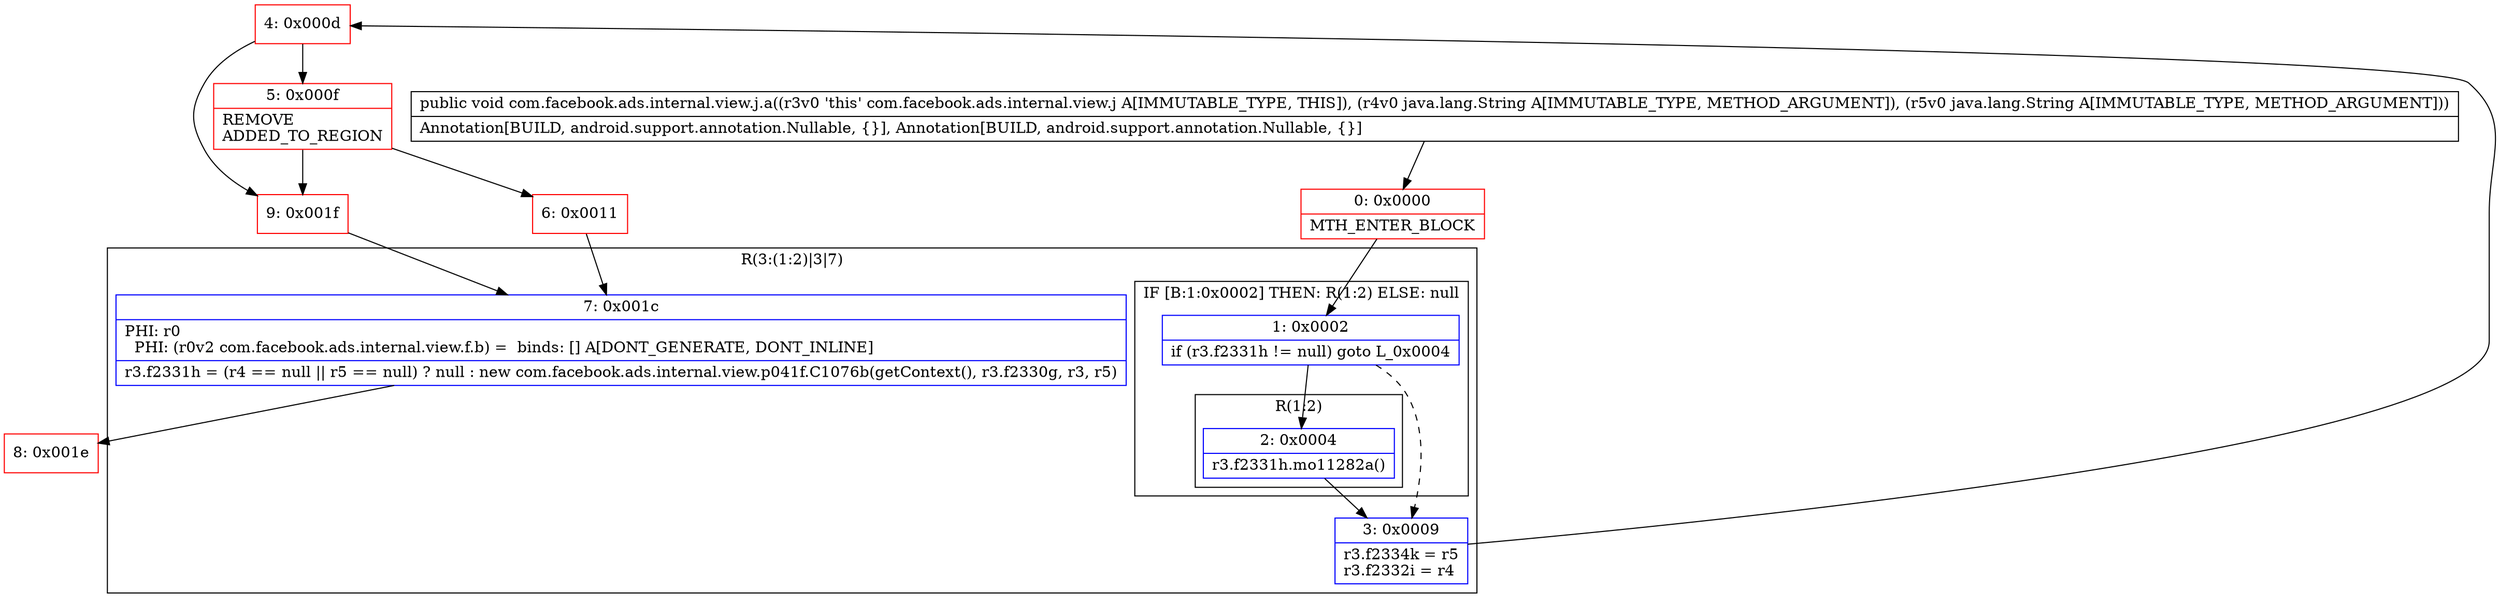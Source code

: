 digraph "CFG forcom.facebook.ads.internal.view.j.a(Ljava\/lang\/String;Ljava\/lang\/String;)V" {
subgraph cluster_Region_288053705 {
label = "R(3:(1:2)|3|7)";
node [shape=record,color=blue];
subgraph cluster_IfRegion_717491482 {
label = "IF [B:1:0x0002] THEN: R(1:2) ELSE: null";
node [shape=record,color=blue];
Node_1 [shape=record,label="{1\:\ 0x0002|if (r3.f2331h != null) goto L_0x0004\l}"];
subgraph cluster_Region_1136968875 {
label = "R(1:2)";
node [shape=record,color=blue];
Node_2 [shape=record,label="{2\:\ 0x0004|r3.f2331h.mo11282a()\l}"];
}
}
Node_3 [shape=record,label="{3\:\ 0x0009|r3.f2334k = r5\lr3.f2332i = r4\l}"];
Node_7 [shape=record,label="{7\:\ 0x001c|PHI: r0 \l  PHI: (r0v2 com.facebook.ads.internal.view.f.b) =  binds: [] A[DONT_GENERATE, DONT_INLINE]\l|r3.f2331h = (r4 == null \|\| r5 == null) ? null : new com.facebook.ads.internal.view.p041f.C1076b(getContext(), r3.f2330g, r3, r5)\l}"];
}
Node_0 [shape=record,color=red,label="{0\:\ 0x0000|MTH_ENTER_BLOCK\l}"];
Node_4 [shape=record,color=red,label="{4\:\ 0x000d}"];
Node_5 [shape=record,color=red,label="{5\:\ 0x000f|REMOVE\lADDED_TO_REGION\l}"];
Node_6 [shape=record,color=red,label="{6\:\ 0x0011}"];
Node_8 [shape=record,color=red,label="{8\:\ 0x001e}"];
Node_9 [shape=record,color=red,label="{9\:\ 0x001f}"];
MethodNode[shape=record,label="{public void com.facebook.ads.internal.view.j.a((r3v0 'this' com.facebook.ads.internal.view.j A[IMMUTABLE_TYPE, THIS]), (r4v0 java.lang.String A[IMMUTABLE_TYPE, METHOD_ARGUMENT]), (r5v0 java.lang.String A[IMMUTABLE_TYPE, METHOD_ARGUMENT]))  | Annotation[BUILD, android.support.annotation.Nullable, \{\}], Annotation[BUILD, android.support.annotation.Nullable, \{\}]\l}"];
MethodNode -> Node_0;
Node_1 -> Node_2;
Node_1 -> Node_3[style=dashed];
Node_2 -> Node_3;
Node_3 -> Node_4;
Node_7 -> Node_8;
Node_0 -> Node_1;
Node_4 -> Node_5;
Node_4 -> Node_9;
Node_5 -> Node_6;
Node_5 -> Node_9;
Node_6 -> Node_7;
Node_9 -> Node_7;
}


